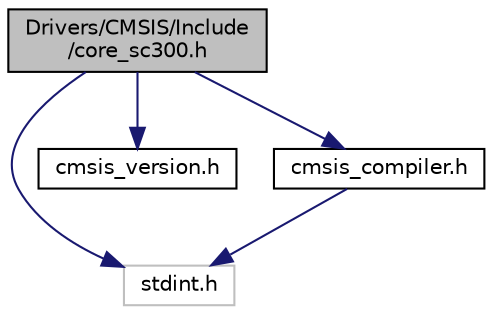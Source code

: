digraph "Drivers/CMSIS/Include/core_sc300.h"
{
 // LATEX_PDF_SIZE
  edge [fontname="Helvetica",fontsize="10",labelfontname="Helvetica",labelfontsize="10"];
  node [fontname="Helvetica",fontsize="10",shape=record];
  Node1 [label="Drivers/CMSIS/Include\l/core_sc300.h",height=0.2,width=0.4,color="black", fillcolor="grey75", style="filled", fontcolor="black",tooltip="CMSIS SC300 Core Peripheral Access Layer Header File."];
  Node1 -> Node2 [color="midnightblue",fontsize="10",style="solid",fontname="Helvetica"];
  Node2 [label="stdint.h",height=0.2,width=0.4,color="grey75", fillcolor="white", style="filled",tooltip=" "];
  Node1 -> Node3 [color="midnightblue",fontsize="10",style="solid",fontname="Helvetica"];
  Node3 [label="cmsis_version.h",height=0.2,width=0.4,color="black", fillcolor="white", style="filled",URL="$_include_2cmsis__version_8h.html",tooltip="CMSIS Core(M) Version definitions."];
  Node1 -> Node4 [color="midnightblue",fontsize="10",style="solid",fontname="Helvetica"];
  Node4 [label="cmsis_compiler.h",height=0.2,width=0.4,color="black", fillcolor="white", style="filled",URL="$_include_2cmsis__compiler_8h.html",tooltip="CMSIS compiler generic header file."];
  Node4 -> Node2 [color="midnightblue",fontsize="10",style="solid",fontname="Helvetica"];
}
